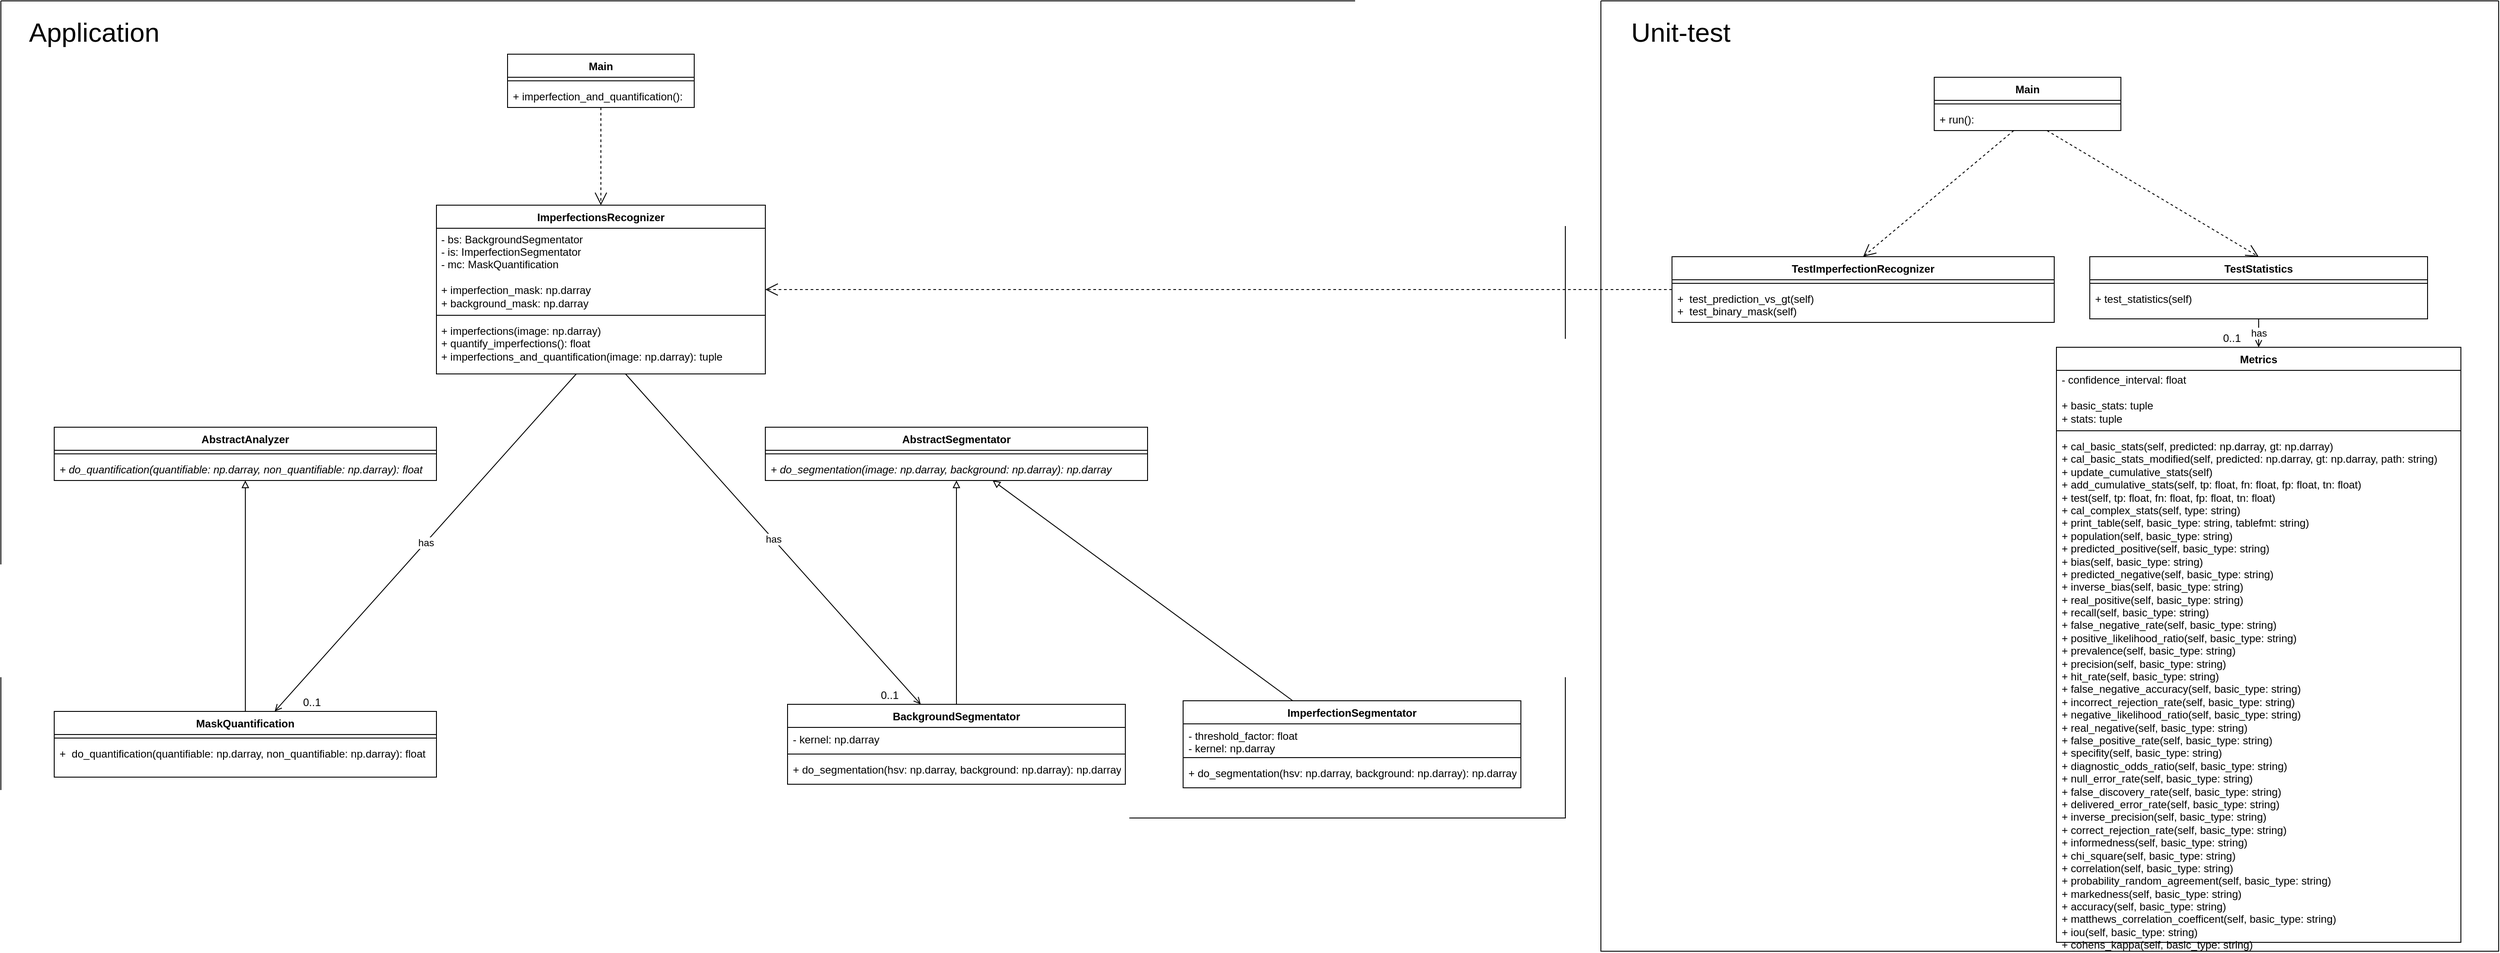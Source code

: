 <mxfile version="14.6.10" type="device"><diagram id="C5RBs43oDa-KdzZeNtuy" name="Page-1"><mxGraphModel dx="2545" dy="888" grid="1" gridSize="10" guides="1" tooltips="1" connect="1" arrows="1" fold="1" page="1" pageScale="1" pageWidth="827" pageHeight="1169" math="0" shadow="0"><root><mxCell id="WIyWlLk6GJQsqaUBKTNV-0"/><mxCell id="WIyWlLk6GJQsqaUBKTNV-1" parent="WIyWlLk6GJQsqaUBKTNV-0"/><mxCell id="r6uH3k9a7JUGzYTIAbdl-18" value="AbstractAnalyzer" style="swimlane;fontStyle=1;align=center;verticalAlign=top;childLayout=stackLayout;horizontal=1;startSize=26;horizontalStack=0;resizeParent=1;resizeParentMax=0;resizeLast=0;collapsible=1;marginBottom=0;" parent="WIyWlLk6GJQsqaUBKTNV-1" vertex="1"><mxGeometry x="-220" y="620" width="430" height="60" as="geometry"/></mxCell><mxCell id="r6uH3k9a7JUGzYTIAbdl-20" value="" style="line;strokeWidth=1;fillColor=none;align=left;verticalAlign=middle;spacingTop=-1;spacingLeft=3;spacingRight=3;rotatable=0;labelPosition=right;points=[];portConstraint=eastwest;" parent="r6uH3k9a7JUGzYTIAbdl-18" vertex="1"><mxGeometry y="26" width="430" height="8" as="geometry"/></mxCell><mxCell id="r6uH3k9a7JUGzYTIAbdl-21" value="+ do_quantification(quantifiable: np.darray, non_quantifiable: np.darray): float" style="text;strokeColor=none;fillColor=none;align=left;verticalAlign=top;spacingLeft=4;spacingRight=4;overflow=hidden;rotatable=0;points=[[0,0.5],[1,0.5]];portConstraint=eastwest;fontStyle=2" parent="r6uH3k9a7JUGzYTIAbdl-18" vertex="1"><mxGeometry y="34" width="430" height="26" as="geometry"/></mxCell><mxCell id="r6uH3k9a7JUGzYTIAbdl-22" value="BackgroundSegmentator" style="swimlane;fontStyle=1;align=center;verticalAlign=top;childLayout=stackLayout;horizontal=1;startSize=26;horizontalStack=0;resizeParent=1;resizeParentMax=0;resizeLast=0;collapsible=1;marginBottom=0;" parent="WIyWlLk6GJQsqaUBKTNV-1" vertex="1"><mxGeometry x="605" y="932" width="380" height="90" as="geometry"/></mxCell><mxCell id="r6uH3k9a7JUGzYTIAbdl-23" value="- kernel: np.darray" style="text;strokeColor=none;fillColor=none;align=left;verticalAlign=top;spacingLeft=4;spacingRight=4;overflow=hidden;rotatable=0;points=[[0,0.5],[1,0.5]];portConstraint=eastwest;" parent="r6uH3k9a7JUGzYTIAbdl-22" vertex="1"><mxGeometry y="26" width="380" height="26" as="geometry"/></mxCell><mxCell id="r6uH3k9a7JUGzYTIAbdl-24" value="" style="line;strokeWidth=1;fillColor=none;align=left;verticalAlign=middle;spacingTop=-1;spacingLeft=3;spacingRight=3;rotatable=0;labelPosition=right;points=[];portConstraint=eastwest;" parent="r6uH3k9a7JUGzYTIAbdl-22" vertex="1"><mxGeometry y="52" width="380" height="8" as="geometry"/></mxCell><mxCell id="r6uH3k9a7JUGzYTIAbdl-25" value="+ do_segmentation(hsv: np.darray, background: np.darray): np.darray" style="text;strokeColor=none;fillColor=none;align=left;verticalAlign=top;spacingLeft=4;spacingRight=4;overflow=hidden;rotatable=0;points=[[0,0.5],[1,0.5]];portConstraint=eastwest;" parent="r6uH3k9a7JUGzYTIAbdl-22" vertex="1"><mxGeometry y="60" width="380" height="30" as="geometry"/></mxCell><mxCell id="r6uH3k9a7JUGzYTIAbdl-30" value="MaskQuantification" style="swimlane;fontStyle=1;align=center;verticalAlign=top;childLayout=stackLayout;horizontal=1;startSize=26;horizontalStack=0;resizeParent=1;resizeParentMax=0;resizeLast=0;collapsible=1;marginBottom=0;" parent="WIyWlLk6GJQsqaUBKTNV-1" vertex="1"><mxGeometry x="-220" y="940" width="430" height="74" as="geometry"/></mxCell><mxCell id="r6uH3k9a7JUGzYTIAbdl-32" value="" style="line;strokeWidth=1;fillColor=none;align=left;verticalAlign=middle;spacingTop=-1;spacingLeft=3;spacingRight=3;rotatable=0;labelPosition=right;points=[];portConstraint=eastwest;" parent="r6uH3k9a7JUGzYTIAbdl-30" vertex="1"><mxGeometry y="26" width="430" height="8" as="geometry"/></mxCell><mxCell id="r6uH3k9a7JUGzYTIAbdl-33" value="+  do_quantification(quantifiable: np.darray, non_quantifiable: np.darray): float" style="text;strokeColor=none;fillColor=none;align=left;verticalAlign=top;spacingLeft=4;spacingRight=4;overflow=hidden;rotatable=0;points=[[0,0.5],[1,0.5]];portConstraint=eastwest;" parent="r6uH3k9a7JUGzYTIAbdl-30" vertex="1"><mxGeometry y="34" width="430" height="40" as="geometry"/></mxCell><mxCell id="r6uH3k9a7JUGzYTIAbdl-42" value="" style="endArrow=block;html=1;align=left;endFill=0;" parent="WIyWlLk6GJQsqaUBKTNV-1" source="r6uH3k9a7JUGzYTIAbdl-30" target="r6uH3k9a7JUGzYTIAbdl-21" edge="1"><mxGeometry width="50" height="50" relative="1" as="geometry"><mxPoint x="340" y="840" as="sourcePoint"/><mxPoint x="205.857" y="769" as="targetPoint"/></mxGeometry></mxCell><mxCell id="H5UopZFCbMcofxjAYiP0-5" value="ImperfectionsRecognizer" style="swimlane;fontStyle=1;align=center;verticalAlign=top;childLayout=stackLayout;horizontal=1;startSize=26;horizontalStack=0;resizeParent=1;resizeParentMax=0;resizeLast=0;collapsible=1;marginBottom=0;" parent="WIyWlLk6GJQsqaUBKTNV-1" vertex="1"><mxGeometry x="210" y="370" width="370" height="190" as="geometry"/></mxCell><mxCell id="H5UopZFCbMcofxjAYiP0-6" value="&amp;nbsp;- bs: BackgroundSegmentator&lt;br&gt;&amp;nbsp;- is: ImperfectionSegmentator&lt;br&gt;&amp;nbsp;- mc: MaskQuantification&lt;br&gt;&lt;span&gt;&lt;br&gt;&amp;nbsp;+ imperfection_mask: np.darray&lt;/span&gt;&lt;br style=&quot;padding: 0px ; margin: 0px&quot;&gt;&lt;span&gt;&amp;nbsp;+ background&lt;/span&gt;_mask: np.darray" style="text;html=1;strokeColor=none;fillColor=none;align=left;verticalAlign=bottom;whiteSpace=wrap;rounded=0;" parent="H5UopZFCbMcofxjAYiP0-5" vertex="1"><mxGeometry y="26" width="370" height="94" as="geometry"/></mxCell><mxCell id="H5UopZFCbMcofxjAYiP0-7" value="" style="line;strokeWidth=1;fillColor=none;align=left;verticalAlign=middle;spacingTop=-1;spacingLeft=3;spacingRight=3;rotatable=0;labelPosition=right;points=[];portConstraint=eastwest;" parent="H5UopZFCbMcofxjAYiP0-5" vertex="1"><mxGeometry y="120" width="370" height="8" as="geometry"/></mxCell><mxCell id="H5UopZFCbMcofxjAYiP0-9" value="&amp;nbsp;+ imperfections(image: np.darray)&lt;br&gt;&amp;nbsp;+ quantify_imperfections(): float&lt;br&gt;&amp;nbsp;+ imperfections_and_quantification(image: np.darray): tuple" style="text;html=1;strokeColor=none;fillColor=none;align=left;verticalAlign=top;whiteSpace=wrap;rounded=0;" parent="H5UopZFCbMcofxjAYiP0-5" vertex="1"><mxGeometry y="128" width="370" height="62" as="geometry"/></mxCell><mxCell id="H5UopZFCbMcofxjAYiP0-10" value="has" style="endArrow=open;html=1;endFill=0;" parent="WIyWlLk6GJQsqaUBKTNV-1" source="H5UopZFCbMcofxjAYiP0-9" target="r6uH3k9a7JUGzYTIAbdl-30" edge="1"><mxGeometry width="50" height="50" relative="1" as="geometry"><mxPoint x="260" y="960" as="sourcePoint"/><mxPoint x="310" y="910" as="targetPoint"/></mxGeometry></mxCell><mxCell id="H5UopZFCbMcofxjAYiP0-12" value="0..1" style="text;html=1;strokeColor=none;fillColor=none;align=center;verticalAlign=middle;whiteSpace=wrap;rounded=0;" parent="WIyWlLk6GJQsqaUBKTNV-1" vertex="1"><mxGeometry x="50" y="920" width="40" height="20" as="geometry"/></mxCell><mxCell id="H5UopZFCbMcofxjAYiP0-13" value="has" style="endArrow=open;html=1;endFill=0;" parent="WIyWlLk6GJQsqaUBKTNV-1" source="H5UopZFCbMcofxjAYiP0-9" target="r6uH3k9a7JUGzYTIAbdl-22" edge="1"><mxGeometry width="50" height="50" relative="1" as="geometry"><mxPoint x="448.426" y="808" as="sourcePoint"/><mxPoint x="178.889" y="950" as="targetPoint"/></mxGeometry></mxCell><mxCell id="8I8ciBZBEWu3mQ2lOmKd-0" value="Main" style="swimlane;fontStyle=1;align=center;verticalAlign=top;childLayout=stackLayout;horizontal=1;startSize=26;horizontalStack=0;resizeParent=1;resizeParentMax=0;resizeLast=0;collapsible=1;marginBottom=0;" parent="WIyWlLk6GJQsqaUBKTNV-1" vertex="1"><mxGeometry x="290" y="200" width="210" height="60" as="geometry"/></mxCell><mxCell id="8I8ciBZBEWu3mQ2lOmKd-2" value="" style="line;strokeWidth=1;fillColor=none;align=left;verticalAlign=middle;spacingTop=-1;spacingLeft=3;spacingRight=3;rotatable=0;labelPosition=right;points=[];portConstraint=eastwest;" parent="8I8ciBZBEWu3mQ2lOmKd-0" vertex="1"><mxGeometry y="26" width="210" height="8" as="geometry"/></mxCell><mxCell id="8I8ciBZBEWu3mQ2lOmKd-3" value="+ imperfection_and_quantification():" style="text;strokeColor=none;fillColor=none;align=left;verticalAlign=top;spacingLeft=4;spacingRight=4;overflow=hidden;rotatable=0;points=[[0,0.5],[1,0.5]];portConstraint=eastwest;" parent="8I8ciBZBEWu3mQ2lOmKd-0" vertex="1"><mxGeometry y="34" width="210" height="26" as="geometry"/></mxCell><mxCell id="8I8ciBZBEWu3mQ2lOmKd-7" value="" style="endArrow=open;endFill=1;endSize=12;html=1;dashed=1;" parent="WIyWlLk6GJQsqaUBKTNV-1" source="8I8ciBZBEWu3mQ2lOmKd-3" target="H5UopZFCbMcofxjAYiP0-5" edge="1"><mxGeometry width="160" relative="1" as="geometry"><mxPoint x="260" y="600" as="sourcePoint"/><mxPoint x="420" y="600" as="targetPoint"/></mxGeometry></mxCell><mxCell id="PlAL53nBY1dgBmu3rAyc-0" value="AbstractSegmentator" style="swimlane;fontStyle=1;align=center;verticalAlign=top;childLayout=stackLayout;horizontal=1;startSize=26;horizontalStack=0;resizeParent=1;resizeParentMax=0;resizeLast=0;collapsible=1;marginBottom=0;" parent="WIyWlLk6GJQsqaUBKTNV-1" vertex="1"><mxGeometry x="580" y="620" width="430" height="60" as="geometry"/></mxCell><mxCell id="PlAL53nBY1dgBmu3rAyc-1" value="" style="line;strokeWidth=1;fillColor=none;align=left;verticalAlign=middle;spacingTop=-1;spacingLeft=3;spacingRight=3;rotatable=0;labelPosition=right;points=[];portConstraint=eastwest;" parent="PlAL53nBY1dgBmu3rAyc-0" vertex="1"><mxGeometry y="26" width="430" height="8" as="geometry"/></mxCell><mxCell id="PlAL53nBY1dgBmu3rAyc-2" value="+ do_segmentation(image: np.darray, background: np.darray): np.darray" style="text;strokeColor=none;fillColor=none;align=left;verticalAlign=top;spacingLeft=4;spacingRight=4;overflow=hidden;rotatable=0;points=[[0,0.5],[1,0.5]];portConstraint=eastwest;fontStyle=2" parent="PlAL53nBY1dgBmu3rAyc-0" vertex="1"><mxGeometry y="34" width="430" height="26" as="geometry"/></mxCell><mxCell id="PlAL53nBY1dgBmu3rAyc-3" value="ImperfectionSegmentator" style="swimlane;fontStyle=1;align=center;verticalAlign=top;childLayout=stackLayout;horizontal=1;startSize=26;horizontalStack=0;resizeParent=1;resizeParentMax=0;resizeLast=0;collapsible=1;marginBottom=0;" parent="WIyWlLk6GJQsqaUBKTNV-1" vertex="1"><mxGeometry x="1050" y="928" width="380" height="98" as="geometry"/></mxCell><mxCell id="PlAL53nBY1dgBmu3rAyc-4" value="- threshold_factor: float&#10;- kernel: np.darray" style="text;strokeColor=none;fillColor=none;align=left;verticalAlign=top;spacingLeft=4;spacingRight=4;overflow=hidden;rotatable=0;points=[[0,0.5],[1,0.5]];portConstraint=eastwest;" parent="PlAL53nBY1dgBmu3rAyc-3" vertex="1"><mxGeometry y="26" width="380" height="34" as="geometry"/></mxCell><mxCell id="PlAL53nBY1dgBmu3rAyc-5" value="" style="line;strokeWidth=1;fillColor=none;align=left;verticalAlign=middle;spacingTop=-1;spacingLeft=3;spacingRight=3;rotatable=0;labelPosition=right;points=[];portConstraint=eastwest;" parent="PlAL53nBY1dgBmu3rAyc-3" vertex="1"><mxGeometry y="60" width="380" height="8" as="geometry"/></mxCell><mxCell id="PlAL53nBY1dgBmu3rAyc-6" value="+ do_segmentation(hsv: np.darray, background: np.darray): np.darray" style="text;strokeColor=none;fillColor=none;align=left;verticalAlign=top;spacingLeft=4;spacingRight=4;overflow=hidden;rotatable=0;points=[[0,0.5],[1,0.5]];portConstraint=eastwest;" parent="PlAL53nBY1dgBmu3rAyc-3" vertex="1"><mxGeometry y="68" width="380" height="30" as="geometry"/></mxCell><mxCell id="PlAL53nBY1dgBmu3rAyc-7" value="" style="endArrow=block;html=1;align=left;endFill=0;" parent="WIyWlLk6GJQsqaUBKTNV-1" source="r6uH3k9a7JUGzYTIAbdl-22" target="PlAL53nBY1dgBmu3rAyc-2" edge="1"><mxGeometry width="50" height="50" relative="1" as="geometry"><mxPoint x="840" y="1169" as="sourcePoint"/><mxPoint x="840" y="909" as="targetPoint"/></mxGeometry></mxCell><mxCell id="PlAL53nBY1dgBmu3rAyc-8" value="" style="endArrow=block;html=1;align=left;endFill=0;" parent="WIyWlLk6GJQsqaUBKTNV-1" source="PlAL53nBY1dgBmu3rAyc-3" target="PlAL53nBY1dgBmu3rAyc-0" edge="1"><mxGeometry width="50" height="50" relative="1" as="geometry"><mxPoint x="805" y="942" as="sourcePoint"/><mxPoint x="805" y="690" as="targetPoint"/></mxGeometry></mxCell><mxCell id="PlAL53nBY1dgBmu3rAyc-9" value="0..1" style="text;html=1;strokeColor=none;fillColor=none;align=center;verticalAlign=middle;whiteSpace=wrap;rounded=0;" parent="WIyWlLk6GJQsqaUBKTNV-1" vertex="1"><mxGeometry x="700" y="912" width="40" height="20" as="geometry"/></mxCell><mxCell id="GpftDN8OFq6TMZVIZ-fT-0" value="" style="swimlane;startSize=0;" parent="WIyWlLk6GJQsqaUBKTNV-1" vertex="1"><mxGeometry x="-280" y="140" width="1760" height="920" as="geometry"><mxRectangle x="-280" y="140" width="50" height="40" as="alternateBounds"/></mxGeometry></mxCell><mxCell id="GpftDN8OFq6TMZVIZ-fT-1" value="Application" style="text;html=1;strokeColor=none;fillColor=none;align=center;verticalAlign=middle;whiteSpace=wrap;rounded=0;strokeWidth=20;fontSize=30;" parent="GpftDN8OFq6TMZVIZ-fT-0" vertex="1"><mxGeometry x="20" y="10" width="170" height="50" as="geometry"/></mxCell><mxCell id="GpftDN8OFq6TMZVIZ-fT-2" value="" style="swimlane;startSize=0;" parent="WIyWlLk6GJQsqaUBKTNV-1" vertex="1"><mxGeometry x="1520" y="140" width="1010" height="1070" as="geometry"><mxRectangle x="-280" y="140" width="50" height="40" as="alternateBounds"/></mxGeometry></mxCell><mxCell id="GpftDN8OFq6TMZVIZ-fT-3" value="Unit-test" style="text;html=1;strokeColor=none;fillColor=none;align=center;verticalAlign=middle;whiteSpace=wrap;rounded=0;strokeWidth=20;fontSize=30;" parent="GpftDN8OFq6TMZVIZ-fT-2" vertex="1"><mxGeometry x="20" y="10" width="140" height="50" as="geometry"/></mxCell><mxCell id="GpftDN8OFq6TMZVIZ-fT-4" value="Main" style="swimlane;fontStyle=1;align=center;verticalAlign=top;childLayout=stackLayout;horizontal=1;startSize=26;horizontalStack=0;resizeParent=1;resizeParentMax=0;resizeLast=0;collapsible=1;marginBottom=0;" parent="GpftDN8OFq6TMZVIZ-fT-2" vertex="1"><mxGeometry x="375" y="86" width="210" height="60" as="geometry"/></mxCell><mxCell id="GpftDN8OFq6TMZVIZ-fT-5" value="" style="line;strokeWidth=1;fillColor=none;align=left;verticalAlign=middle;spacingTop=-1;spacingLeft=3;spacingRight=3;rotatable=0;labelPosition=right;points=[];portConstraint=eastwest;" parent="GpftDN8OFq6TMZVIZ-fT-4" vertex="1"><mxGeometry y="26" width="210" height="8" as="geometry"/></mxCell><mxCell id="GpftDN8OFq6TMZVIZ-fT-6" value="+ run():" style="text;strokeColor=none;fillColor=none;align=left;verticalAlign=top;spacingLeft=4;spacingRight=4;overflow=hidden;rotatable=0;points=[[0,0.5],[1,0.5]];portConstraint=eastwest;" parent="GpftDN8OFq6TMZVIZ-fT-4" vertex="1"><mxGeometry y="34" width="210" height="26" as="geometry"/></mxCell><mxCell id="GpftDN8OFq6TMZVIZ-fT-7" value="TestImperfectionRecognizer" style="swimlane;fontStyle=1;align=center;verticalAlign=top;childLayout=stackLayout;horizontal=1;startSize=26;horizontalStack=0;resizeParent=1;resizeParentMax=0;resizeLast=0;collapsible=1;marginBottom=0;" parent="GpftDN8OFq6TMZVIZ-fT-2" vertex="1"><mxGeometry x="80" y="288" width="430" height="74" as="geometry"/></mxCell><mxCell id="GpftDN8OFq6TMZVIZ-fT-8" value="" style="line;strokeWidth=1;fillColor=none;align=left;verticalAlign=middle;spacingTop=-1;spacingLeft=3;spacingRight=3;rotatable=0;labelPosition=right;points=[];portConstraint=eastwest;" parent="GpftDN8OFq6TMZVIZ-fT-7" vertex="1"><mxGeometry y="26" width="430" height="8" as="geometry"/></mxCell><mxCell id="GpftDN8OFq6TMZVIZ-fT-9" value="+  test_prediction_vs_gt(self)&#10;+  test_binary_mask(self)" style="text;strokeColor=none;fillColor=none;align=left;verticalAlign=top;spacingLeft=4;spacingRight=4;overflow=hidden;rotatable=0;points=[[0,0.5],[1,0.5]];portConstraint=eastwest;" parent="GpftDN8OFq6TMZVIZ-fT-7" vertex="1"><mxGeometry y="34" width="430" height="40" as="geometry"/></mxCell><mxCell id="GpftDN8OFq6TMZVIZ-fT-10" value="TestStatistics" style="swimlane;fontStyle=1;align=center;verticalAlign=top;childLayout=stackLayout;horizontal=1;startSize=26;horizontalStack=0;resizeParent=1;resizeParentMax=0;resizeLast=0;collapsible=1;marginBottom=0;" parent="GpftDN8OFq6TMZVIZ-fT-2" vertex="1"><mxGeometry x="550" y="288" width="380" height="70" as="geometry"/></mxCell><mxCell id="GpftDN8OFq6TMZVIZ-fT-12" value="" style="line;strokeWidth=1;fillColor=none;align=left;verticalAlign=middle;spacingTop=-1;spacingLeft=3;spacingRight=3;rotatable=0;labelPosition=right;points=[];portConstraint=eastwest;" parent="GpftDN8OFq6TMZVIZ-fT-10" vertex="1"><mxGeometry y="26" width="380" height="8" as="geometry"/></mxCell><mxCell id="GpftDN8OFq6TMZVIZ-fT-13" value="+ test_statistics(self)" style="text;strokeColor=none;fillColor=none;align=left;verticalAlign=top;spacingLeft=4;spacingRight=4;overflow=hidden;rotatable=0;points=[[0,0.5],[1,0.5]];portConstraint=eastwest;" parent="GpftDN8OFq6TMZVIZ-fT-10" vertex="1"><mxGeometry y="34" width="380" height="36" as="geometry"/></mxCell><mxCell id="GpftDN8OFq6TMZVIZ-fT-21" value="has" style="endArrow=open;html=1;endFill=0;" parent="GpftDN8OFq6TMZVIZ-fT-2" source="GpftDN8OFq6TMZVIZ-fT-13" edge="1"><mxGeometry width="50" height="50" relative="1" as="geometry"><mxPoint x="524.999" y="168" as="sourcePoint"/><mxPoint x="740" y="390" as="targetPoint"/></mxGeometry></mxCell><mxCell id="GpftDN8OFq6TMZVIZ-fT-22" value="0..1" style="text;html=1;strokeColor=none;fillColor=none;align=center;verticalAlign=middle;whiteSpace=wrap;rounded=0;" parent="GpftDN8OFq6TMZVIZ-fT-2" vertex="1"><mxGeometry x="690" y="370" width="40" height="20" as="geometry"/></mxCell><mxCell id="GpftDN8OFq6TMZVIZ-fT-23" value="" style="endArrow=open;endFill=1;endSize=12;html=1;dashed=1;entryX=0.5;entryY=0;entryDx=0;entryDy=0;" parent="GpftDN8OFq6TMZVIZ-fT-2" source="GpftDN8OFq6TMZVIZ-fT-6" target="GpftDN8OFq6TMZVIZ-fT-7" edge="1"><mxGeometry width="160" relative="1" as="geometry"><mxPoint x="480" y="150" as="sourcePoint"/><mxPoint x="-810" y="410.0" as="targetPoint"/></mxGeometry></mxCell><mxCell id="GpftDN8OFq6TMZVIZ-fT-24" value="" style="endArrow=open;endFill=1;endSize=12;html=1;dashed=1;entryX=0.5;entryY=0;entryDx=0;entryDy=0;" parent="GpftDN8OFq6TMZVIZ-fT-2" source="GpftDN8OFq6TMZVIZ-fT-6" target="GpftDN8OFq6TMZVIZ-fT-10" edge="1"><mxGeometry width="160" relative="1" as="geometry"><mxPoint x="490" y="160" as="sourcePoint"/><mxPoint x="305" y="298" as="targetPoint"/></mxGeometry></mxCell><mxCell id="GpftDN8OFq6TMZVIZ-fT-26" value="Metrics" style="swimlane;fontStyle=1;align=center;verticalAlign=top;childLayout=stackLayout;horizontal=1;startSize=26;horizontalStack=0;resizeParent=1;resizeParentMax=0;resizeLast=0;collapsible=1;marginBottom=0;" parent="GpftDN8OFq6TMZVIZ-fT-2" vertex="1"><mxGeometry x="512.5" y="390" width="455" height="670" as="geometry"/></mxCell><mxCell id="GpftDN8OFq6TMZVIZ-fT-27" value="&amp;nbsp;- confidence_interval: float&lt;br&gt;&lt;span&gt;&lt;br&gt;&amp;nbsp;+ basic_stats: tuple&lt;/span&gt;&lt;br style=&quot;padding: 0px ; margin: 0px&quot;&gt;&lt;span&gt;&amp;nbsp;+ stats&lt;/span&gt;: tuple" style="text;html=1;strokeColor=none;fillColor=none;align=left;verticalAlign=bottom;whiteSpace=wrap;rounded=0;" parent="GpftDN8OFq6TMZVIZ-fT-26" vertex="1"><mxGeometry y="26" width="455" height="64" as="geometry"/></mxCell><mxCell id="GpftDN8OFq6TMZVIZ-fT-28" value="" style="line;strokeWidth=1;fillColor=none;align=left;verticalAlign=middle;spacingTop=-1;spacingLeft=3;spacingRight=3;rotatable=0;labelPosition=right;points=[];portConstraint=eastwest;" parent="GpftDN8OFq6TMZVIZ-fT-26" vertex="1"><mxGeometry y="90" width="455" height="8" as="geometry"/></mxCell><mxCell id="GpftDN8OFq6TMZVIZ-fT-29" value="&amp;nbsp;+ cal_basic_stats(self, predicted: np.darray, gt: np.darray)&lt;br&gt;&amp;nbsp;+ cal_basic_stats_modified(self, predicted: np.darray, gt: np.darray, path: string)&lt;br&gt;&amp;nbsp;+ update_cumulative_stats(self)&lt;br&gt;&amp;nbsp;+ add_cumulative_stats(self, tp: float, fn: float, fp: float, tn: float)&lt;br&gt;&amp;nbsp;+ test(self, tp: float, fn: float, fp: float, tn: float)&lt;br&gt;&amp;nbsp;+ cal_complex_stats(self, type: string)&lt;br&gt;&amp;nbsp;+ print_table(self, basic_type: string, tablefmt: string)&lt;br&gt;&amp;nbsp;+ population(self, basic_type: string)&lt;br&gt;&amp;nbsp;+ predicted_positive(self, basic_type: string)&lt;br&gt;&amp;nbsp;+ bias(self, basic_type: string)&lt;br&gt;&amp;nbsp;+ predicted_negative(self, basic_type: string)&lt;br&gt;&amp;nbsp;+ inverse_bias(self, basic_type: string)&lt;br&gt;&amp;nbsp;+ real_positive(self, basic_type: string)&lt;br&gt;&amp;nbsp;+ recall(self, basic_type: string)&lt;br&gt;&amp;nbsp;+ false_negative_rate(self, basic_type: string)&lt;br&gt;&amp;nbsp;+ positive_likelihood_ratio(self, basic_type: string)&lt;br&gt;&amp;nbsp;+ prevalence(self, basic_type: string)&lt;br&gt;&amp;nbsp;+ precision(self, basic_type: string)&lt;br&gt;&amp;nbsp;+ hit_rate(self, basic_type: string)&lt;br&gt;&amp;nbsp;+ false_negative_accuracy(self, basic_type: string)&lt;br&gt;&amp;nbsp;+ incorrect_rejection_rate(self, basic_type: string)&lt;br&gt;&amp;nbsp;+ negative_likelihood_ratio(self, basic_type: string)&lt;br&gt;&amp;nbsp;+ real_negative(self, basic_type: string)&lt;br&gt;&amp;nbsp;+ false_positive_rate(self, basic_type: string)&lt;br&gt;&amp;nbsp;+ specifity(self, basic_type: string)&lt;br&gt;&amp;nbsp;+ diagnostic_odds_ratio(self, basic_type: string)&lt;br&gt;&amp;nbsp;+ null_error_rate(self, basic_type: string)&lt;br&gt;&amp;nbsp;+ false_discovery_rate(self, basic_type: string)&lt;br&gt;&amp;nbsp;+ delivered_error_rate(self, basic_type: string)&lt;br&gt;&amp;nbsp;+ inverse_precision(self, basic_type: string)&lt;br&gt;&amp;nbsp;+ correct_rejection_rate(self, basic_type: string)&lt;br&gt;&amp;nbsp;+ informedness(self, basic_type: string)&lt;br&gt;&amp;nbsp;+ chi_square(self, basic_type: string)&lt;br&gt;&amp;nbsp;+ correlation(self, basic_type: string)&lt;br&gt;&amp;nbsp;+ probability_random_agreement(self, basic_type: string)&lt;br&gt;&amp;nbsp;+ markedness(self, basic_type: string)&lt;br&gt;&amp;nbsp;+ accuracy(self, basic_type: string)&lt;br&gt;&amp;nbsp;+ matthews_correlation_coefficent(self, basic_type: string)&lt;br&gt;&amp;nbsp;+ iou(self, basic_type: string)&lt;br&gt;&amp;nbsp;+ cohens_kappa(self, basic_type: string)" style="text;html=1;strokeColor=none;fillColor=none;align=left;verticalAlign=top;whiteSpace=wrap;rounded=0;" parent="GpftDN8OFq6TMZVIZ-fT-26" vertex="1"><mxGeometry y="98" width="455" height="572" as="geometry"/></mxCell><mxCell id="GpftDN8OFq6TMZVIZ-fT-17" value="" style="endArrow=open;endFill=1;endSize=12;html=1;dashed=1;exitX=0;exitY=0.5;exitDx=0;exitDy=0;" parent="WIyWlLk6GJQsqaUBKTNV-1" source="GpftDN8OFq6TMZVIZ-fT-7" target="H5UopZFCbMcofxjAYiP0-5" edge="1"><mxGeometry width="160" relative="1" as="geometry"><mxPoint x="405" y="270" as="sourcePoint"/><mxPoint x="405" y="380" as="targetPoint"/></mxGeometry></mxCell></root></mxGraphModel></diagram></mxfile>